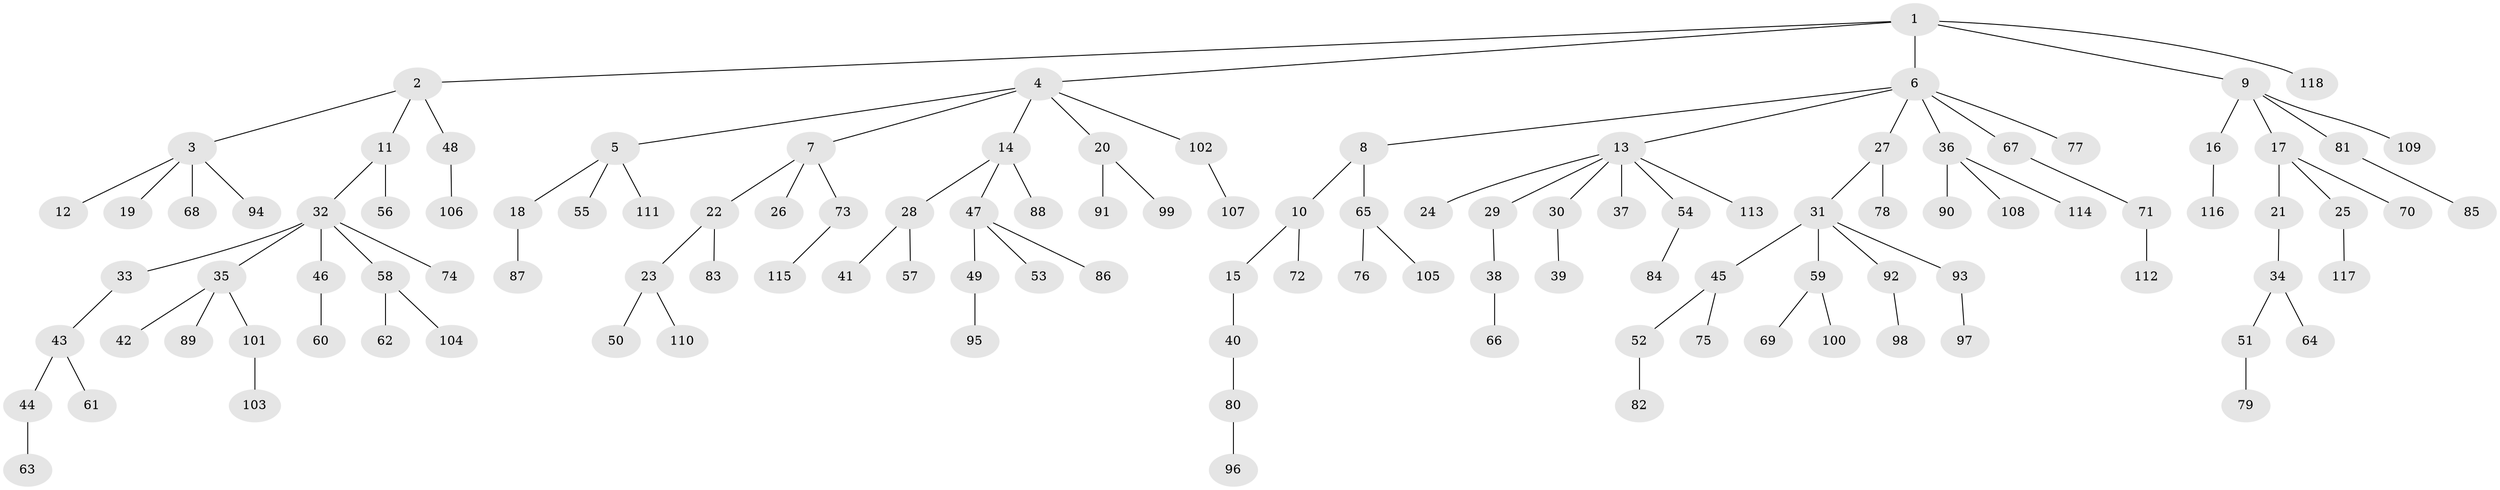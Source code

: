 // Generated by graph-tools (version 1.1) at 2025/52/03/09/25 04:52:29]
// undirected, 118 vertices, 117 edges
graph export_dot {
graph [start="1"]
  node [color=gray90,style=filled];
  1;
  2;
  3;
  4;
  5;
  6;
  7;
  8;
  9;
  10;
  11;
  12;
  13;
  14;
  15;
  16;
  17;
  18;
  19;
  20;
  21;
  22;
  23;
  24;
  25;
  26;
  27;
  28;
  29;
  30;
  31;
  32;
  33;
  34;
  35;
  36;
  37;
  38;
  39;
  40;
  41;
  42;
  43;
  44;
  45;
  46;
  47;
  48;
  49;
  50;
  51;
  52;
  53;
  54;
  55;
  56;
  57;
  58;
  59;
  60;
  61;
  62;
  63;
  64;
  65;
  66;
  67;
  68;
  69;
  70;
  71;
  72;
  73;
  74;
  75;
  76;
  77;
  78;
  79;
  80;
  81;
  82;
  83;
  84;
  85;
  86;
  87;
  88;
  89;
  90;
  91;
  92;
  93;
  94;
  95;
  96;
  97;
  98;
  99;
  100;
  101;
  102;
  103;
  104;
  105;
  106;
  107;
  108;
  109;
  110;
  111;
  112;
  113;
  114;
  115;
  116;
  117;
  118;
  1 -- 2;
  1 -- 4;
  1 -- 6;
  1 -- 9;
  1 -- 118;
  2 -- 3;
  2 -- 11;
  2 -- 48;
  3 -- 12;
  3 -- 19;
  3 -- 68;
  3 -- 94;
  4 -- 5;
  4 -- 7;
  4 -- 14;
  4 -- 20;
  4 -- 102;
  5 -- 18;
  5 -- 55;
  5 -- 111;
  6 -- 8;
  6 -- 13;
  6 -- 27;
  6 -- 36;
  6 -- 67;
  6 -- 77;
  7 -- 22;
  7 -- 26;
  7 -- 73;
  8 -- 10;
  8 -- 65;
  9 -- 16;
  9 -- 17;
  9 -- 81;
  9 -- 109;
  10 -- 15;
  10 -- 72;
  11 -- 32;
  11 -- 56;
  13 -- 24;
  13 -- 29;
  13 -- 30;
  13 -- 37;
  13 -- 54;
  13 -- 113;
  14 -- 28;
  14 -- 47;
  14 -- 88;
  15 -- 40;
  16 -- 116;
  17 -- 21;
  17 -- 25;
  17 -- 70;
  18 -- 87;
  20 -- 91;
  20 -- 99;
  21 -- 34;
  22 -- 23;
  22 -- 83;
  23 -- 50;
  23 -- 110;
  25 -- 117;
  27 -- 31;
  27 -- 78;
  28 -- 41;
  28 -- 57;
  29 -- 38;
  30 -- 39;
  31 -- 45;
  31 -- 59;
  31 -- 92;
  31 -- 93;
  32 -- 33;
  32 -- 35;
  32 -- 46;
  32 -- 58;
  32 -- 74;
  33 -- 43;
  34 -- 51;
  34 -- 64;
  35 -- 42;
  35 -- 89;
  35 -- 101;
  36 -- 90;
  36 -- 108;
  36 -- 114;
  38 -- 66;
  40 -- 80;
  43 -- 44;
  43 -- 61;
  44 -- 63;
  45 -- 52;
  45 -- 75;
  46 -- 60;
  47 -- 49;
  47 -- 53;
  47 -- 86;
  48 -- 106;
  49 -- 95;
  51 -- 79;
  52 -- 82;
  54 -- 84;
  58 -- 62;
  58 -- 104;
  59 -- 69;
  59 -- 100;
  65 -- 76;
  65 -- 105;
  67 -- 71;
  71 -- 112;
  73 -- 115;
  80 -- 96;
  81 -- 85;
  92 -- 98;
  93 -- 97;
  101 -- 103;
  102 -- 107;
}
